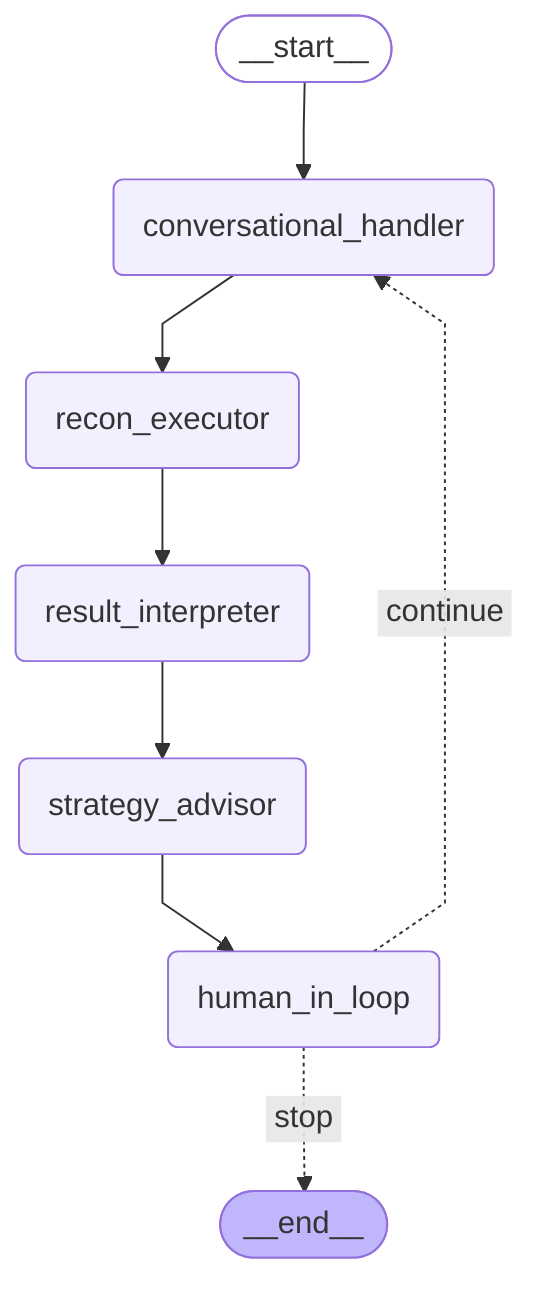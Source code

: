 ---
config:
  flowchart:
    curve: linear
---
graph TD;
	__start__([<p>__start__</p>]):::first
	conversational_handler(conversational_handler)
	recon_executor(recon_executor)
	result_interpreter(result_interpreter)
	strategy_advisor(strategy_advisor)
	human_in_loop(human_in_loop)
	__end__([<p>__end__</p>]):::last
	__start__ --> conversational_handler;
	conversational_handler --> recon_executor;
	human_in_loop -. &nbsp;stop&nbsp; .-> __end__;
	human_in_loop -. &nbsp;continue&nbsp; .-> conversational_handler;
	recon_executor --> result_interpreter;
	result_interpreter --> strategy_advisor;
	strategy_advisor --> human_in_loop;
	classDef default fill:#f2f0ff,line-height:1.2
	classDef first fill-opacity:0
	classDef last fill:#bfb6fc
